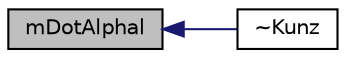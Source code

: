 digraph "mDotAlphal"
{
  bgcolor="transparent";
  edge [fontname="Helvetica",fontsize="10",labelfontname="Helvetica",labelfontsize="10"];
  node [fontname="Helvetica",fontsize="10",shape=record];
  rankdir="LR";
  Node1 [label="mDotAlphal",height=0.2,width=0.4,color="black", fillcolor="grey75", style="filled", fontcolor="black"];
  Node1 -> Node2 [dir="back",color="midnightblue",fontsize="10",style="solid",fontname="Helvetica"];
  Node2 [label="~Kunz",height=0.2,width=0.4,color="black",URL="$a01252.html#a239e450203f3d220e9d47713c3dda703",tooltip="Destructor. "];
}
